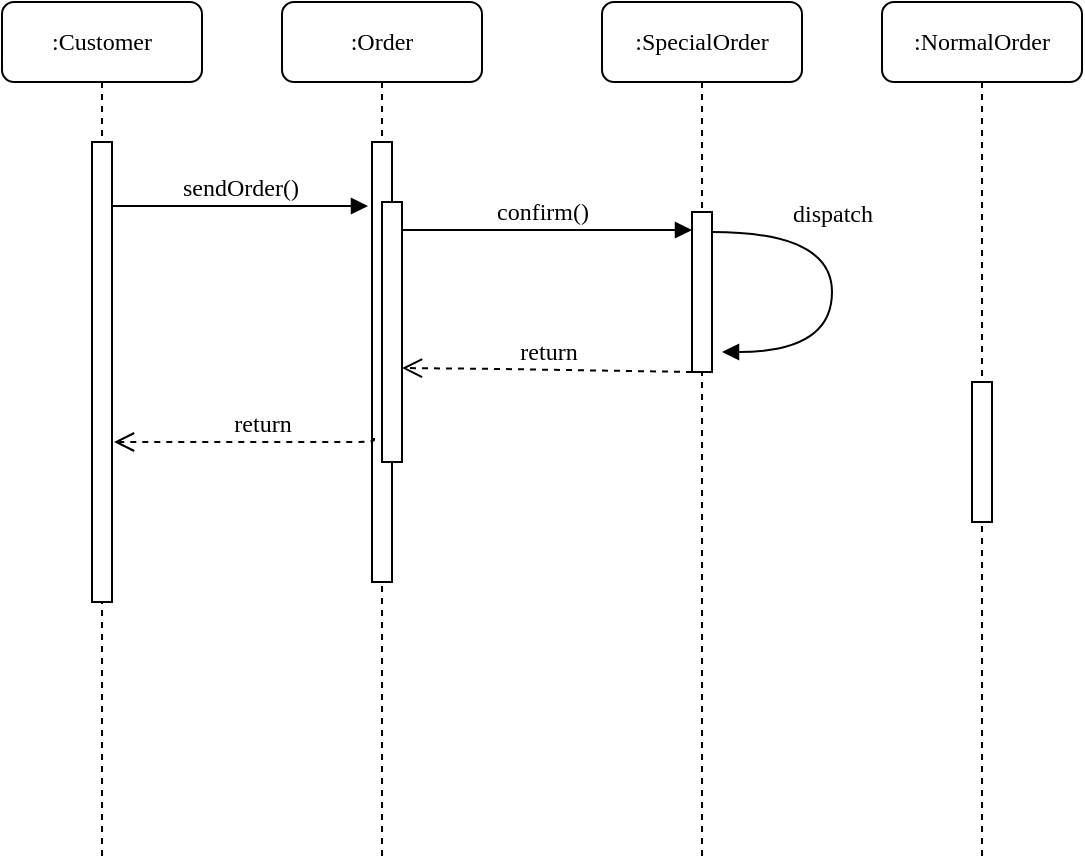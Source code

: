 <mxfile version="12.9.13" type="device"><diagram name="Page-1" id="13e1069c-82ec-6db2-03f1-153e76fe0fe0"><mxGraphModel dx="700" dy="735" grid="1" gridSize="10" guides="1" tooltips="1" connect="1" arrows="1" fold="1" page="1" pageScale="1" pageWidth="1100" pageHeight="850" background="#ffffff" math="0" shadow="0"><root><mxCell id="0"/><mxCell id="1" parent="0"/><mxCell id="7baba1c4bc27f4b0-2" value=":Order" style="shape=umlLifeline;perimeter=lifelinePerimeter;whiteSpace=wrap;html=1;container=1;collapsible=0;recursiveResize=0;outlineConnect=0;rounded=1;shadow=0;comic=0;labelBackgroundColor=none;strokeWidth=1;fontFamily=Verdana;fontSize=12;align=center;" parent="1" vertex="1"><mxGeometry x="240" y="80" width="100" height="430" as="geometry"/></mxCell><mxCell id="7baba1c4bc27f4b0-10" value="" style="html=1;points=[];perimeter=orthogonalPerimeter;rounded=0;shadow=0;comic=0;labelBackgroundColor=none;strokeWidth=1;fontFamily=Verdana;fontSize=12;align=center;" parent="7baba1c4bc27f4b0-2" vertex="1"><mxGeometry x="45" y="70" width="10" height="220" as="geometry"/></mxCell><mxCell id="7baba1c4bc27f4b0-3" value=":SpecialOrder" style="shape=umlLifeline;perimeter=lifelinePerimeter;whiteSpace=wrap;html=1;container=1;collapsible=0;recursiveResize=0;outlineConnect=0;rounded=1;shadow=0;comic=0;labelBackgroundColor=none;strokeWidth=1;fontFamily=Verdana;fontSize=12;align=center;" parent="1" vertex="1"><mxGeometry x="400" y="80" width="100" height="430" as="geometry"/></mxCell><mxCell id="_mQ7jVhSNRdEcusQlNQD-5" value="" style="html=1;points=[];perimeter=orthogonalPerimeter;" vertex="1" parent="7baba1c4bc27f4b0-3"><mxGeometry x="45" y="105" width="10" height="80" as="geometry"/></mxCell><mxCell id="7baba1c4bc27f4b0-4" value=":NormalOrder" style="shape=umlLifeline;perimeter=lifelinePerimeter;whiteSpace=wrap;html=1;container=1;collapsible=0;recursiveResize=0;outlineConnect=0;rounded=1;shadow=0;comic=0;labelBackgroundColor=none;strokeWidth=1;fontFamily=Verdana;fontSize=12;align=center;" parent="1" vertex="1"><mxGeometry x="540" y="80" width="100" height="430" as="geometry"/></mxCell><mxCell id="7baba1c4bc27f4b0-34" value="" style="html=1;points=[];perimeter=orthogonalPerimeter;rounded=0;shadow=0;comic=0;labelBackgroundColor=none;strokeWidth=1;fontFamily=Verdana;fontSize=12;align=center;" parent="7baba1c4bc27f4b0-4" vertex="1"><mxGeometry x="45" y="190" width="10" height="70" as="geometry"/></mxCell><mxCell id="7baba1c4bc27f4b0-8" value=":Customer" style="shape=umlLifeline;perimeter=lifelinePerimeter;whiteSpace=wrap;html=1;container=1;collapsible=0;recursiveResize=0;outlineConnect=0;rounded=1;shadow=0;comic=0;labelBackgroundColor=none;strokeWidth=1;fontFamily=Verdana;fontSize=12;align=center;" parent="1" vertex="1"><mxGeometry x="100" y="80" width="100" height="430" as="geometry"/></mxCell><mxCell id="7baba1c4bc27f4b0-9" value="" style="html=1;points=[];perimeter=orthogonalPerimeter;rounded=0;shadow=0;comic=0;labelBackgroundColor=none;strokeWidth=1;fontFamily=Verdana;fontSize=12;align=center;" parent="7baba1c4bc27f4b0-8" vertex="1"><mxGeometry x="45" y="70" width="10" height="230" as="geometry"/></mxCell><mxCell id="7baba1c4bc27f4b0-21" value="return" style="html=1;verticalAlign=bottom;endArrow=open;dashed=1;endSize=8;labelBackgroundColor=none;fontFamily=Verdana;fontSize=12;edgeStyle=elbowEdgeStyle;elbow=vertical;exitX=-0.4;exitY=0.908;exitDx=0;exitDy=0;exitPerimeter=0;entryX=1.1;entryY=0.652;entryDx=0;entryDy=0;entryPerimeter=0;" parent="1" source="_mQ7jVhSNRdEcusQlNQD-11" target="7baba1c4bc27f4b0-9" edge="1"><mxGeometry x="-0.13" relative="1" as="geometry"><mxPoint x="170" y="300" as="targetPoint"/><Array as="points"><mxPoint x="240" y="300"/><mxPoint x="270" y="300"/></Array><mxPoint x="280" y="300" as="sourcePoint"/><mxPoint as="offset"/></mxGeometry></mxCell><mxCell id="7baba1c4bc27f4b0-11" value="sendOrder()" style="html=1;verticalAlign=bottom;endArrow=block;labelBackgroundColor=none;fontFamily=Verdana;fontSize=12;edgeStyle=elbowEdgeStyle;elbow=vertical;entryX=-0.2;entryY=0.145;entryDx=0;entryDy=0;entryPerimeter=0;" parent="1" source="7baba1c4bc27f4b0-9" target="7baba1c4bc27f4b0-10" edge="1"><mxGeometry relative="1" as="geometry"><mxPoint x="220" y="190" as="sourcePoint"/><Array as="points"><mxPoint x="290" y="182"/></Array></mxGeometry></mxCell><mxCell id="7baba1c4bc27f4b0-14" value="confirm()" style="html=1;verticalAlign=bottom;endArrow=block;entryX=0;entryY=0;labelBackgroundColor=none;fontFamily=Verdana;fontSize=12;edgeStyle=elbowEdgeStyle;elbow=vertical;" parent="1" edge="1"><mxGeometry relative="1" as="geometry"><mxPoint x="295" y="194" as="sourcePoint"/><mxPoint x="445" y="194.0" as="targetPoint"/></mxGeometry></mxCell><mxCell id="_mQ7jVhSNRdEcusQlNQD-7" value="dispatch" style="html=1;verticalAlign=bottom;endArrow=block;labelBackgroundColor=none;fontFamily=Verdana;fontSize=12;elbow=vertical;edgeStyle=orthogonalEdgeStyle;curved=1;exitX=1;exitY=0.125;exitDx=0;exitDy=0;exitPerimeter=0;" edge="1" parent="1" source="_mQ7jVhSNRdEcusQlNQD-5"><mxGeometry x="-0.314" relative="1" as="geometry"><mxPoint x="460" y="195" as="sourcePoint"/><mxPoint x="460" y="255" as="targetPoint"/><Array as="points"><mxPoint x="515" y="195"/><mxPoint x="515" y="255"/></Array><mxPoint as="offset"/></mxGeometry></mxCell><mxCell id="_mQ7jVhSNRdEcusQlNQD-10" value="return" style="html=1;verticalAlign=bottom;endArrow=open;dashed=1;endSize=8;labelBackgroundColor=none;fontFamily=Verdana;fontSize=12;exitX=0;exitY=1;exitDx=0;exitDy=0;exitPerimeter=0;" edge="1" parent="1" source="_mQ7jVhSNRdEcusQlNQD-5"><mxGeometry relative="1" as="geometry"><mxPoint x="300" y="263" as="targetPoint"/><mxPoint x="440" y="263" as="sourcePoint"/><Array as="points"><mxPoint x="350" y="263.5"/></Array></mxGeometry></mxCell><mxCell id="_mQ7jVhSNRdEcusQlNQD-11" value="" style="html=1;points=[];perimeter=orthogonalPerimeter;" vertex="1" parent="1"><mxGeometry x="290" y="180" width="10" height="130" as="geometry"/></mxCell></root></mxGraphModel></diagram></mxfile>